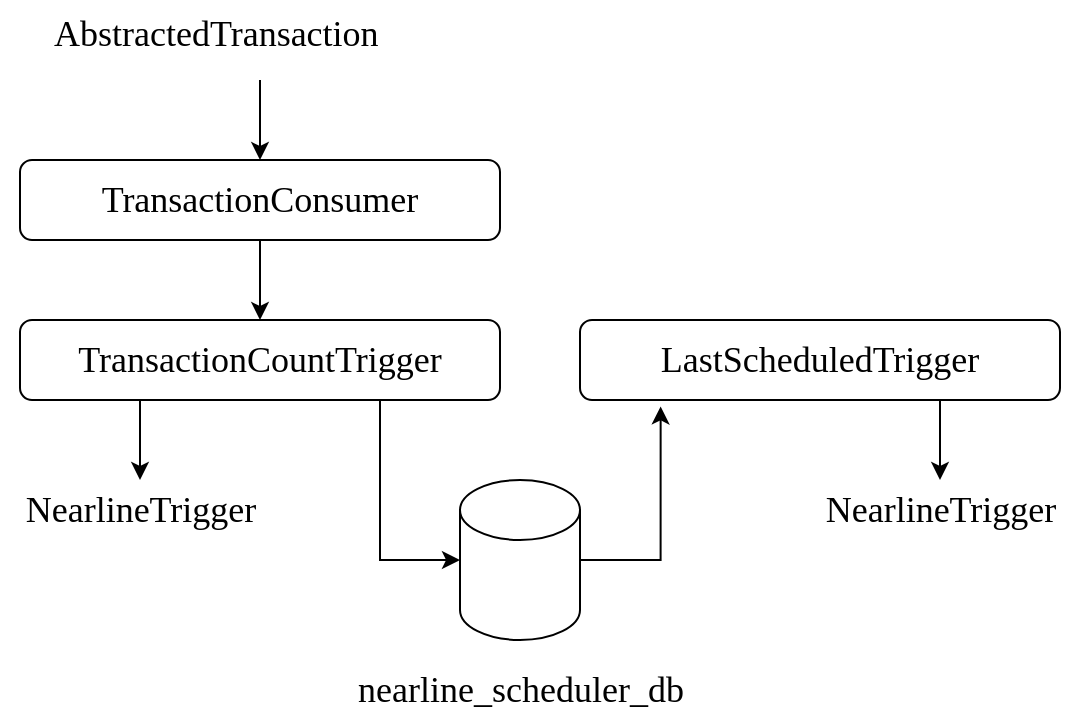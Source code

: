 <mxfile version="14.5.1" type="device"><diagram id="W308akGRwnUPzaMQkUTr" name="Page-1"><mxGraphModel dx="1038" dy="636" grid="1" gridSize="10" guides="1" tooltips="1" connect="1" arrows="1" fold="1" page="1" pageScale="1" pageWidth="827" pageHeight="1169" math="0" shadow="0"><root><mxCell id="0"/><mxCell id="1" parent="0"/><mxCell id="j69QOvj6JgdAeWmzc_0z-15" style="edgeStyle=orthogonalEdgeStyle;rounded=0;orthogonalLoop=1;jettySize=auto;html=1;exitX=0.5;exitY=1;exitDx=0;exitDy=0;fontFamily=Ubuntu;fontSource=https%3A%2F%2Ffonts.googleapis.com%2Fcss%3Ffamily%3DUbuntu;fontSize=18;" edge="1" parent="1" source="j69QOvj6JgdAeWmzc_0z-1" target="j69QOvj6JgdAeWmzc_0z-3"><mxGeometry relative="1" as="geometry"/></mxCell><mxCell id="j69QOvj6JgdAeWmzc_0z-1" value="TransactionConsumer" style="rounded=1;whiteSpace=wrap;html=1;fillColor=none;fontFamily=Ubuntu;fontSource=https%3A%2F%2Ffonts.googleapis.com%2Fcss%3Ffamily%3DUbuntu;fontSize=18;" vertex="1" parent="1"><mxGeometry x="120" y="120" width="240" height="40" as="geometry"/></mxCell><mxCell id="j69QOvj6JgdAeWmzc_0z-16" style="edgeStyle=orthogonalEdgeStyle;rounded=0;orthogonalLoop=1;jettySize=auto;html=1;exitX=0.5;exitY=1;exitDx=0;exitDy=0;entryX=0.5;entryY=0;entryDx=0;entryDy=0;fontFamily=Ubuntu;fontSource=https%3A%2F%2Ffonts.googleapis.com%2Fcss%3Ffamily%3DUbuntu;fontSize=18;" edge="1" parent="1" source="j69QOvj6JgdAeWmzc_0z-2" target="j69QOvj6JgdAeWmzc_0z-1"><mxGeometry relative="1" as="geometry"/></mxCell><mxCell id="j69QOvj6JgdAeWmzc_0z-2" value="AbstractedTransaction" style="text;whiteSpace=wrap;html=1;fontSize=18;fontFamily=Ubuntu;" vertex="1" parent="1"><mxGeometry x="135" y="40" width="210" height="40" as="geometry"/></mxCell><mxCell id="j69QOvj6JgdAeWmzc_0z-7" style="edgeStyle=orthogonalEdgeStyle;rounded=0;orthogonalLoop=1;jettySize=auto;html=1;exitX=0.75;exitY=1;exitDx=0;exitDy=0;entryX=0;entryY=0.5;entryDx=0;entryDy=0;entryPerimeter=0;fontFamily=Ubuntu;fontSource=https%3A%2F%2Ffonts.googleapis.com%2Fcss%3Ffamily%3DUbuntu;fontSize=18;" edge="1" parent="1" source="j69QOvj6JgdAeWmzc_0z-3" target="j69QOvj6JgdAeWmzc_0z-5"><mxGeometry relative="1" as="geometry"/></mxCell><mxCell id="j69QOvj6JgdAeWmzc_0z-10" style="edgeStyle=orthogonalEdgeStyle;rounded=0;orthogonalLoop=1;jettySize=auto;html=1;exitX=0.25;exitY=1;exitDx=0;exitDy=0;fontFamily=Ubuntu;fontSource=https%3A%2F%2Ffonts.googleapis.com%2Fcss%3Ffamily%3DUbuntu;fontSize=18;" edge="1" parent="1" source="j69QOvj6JgdAeWmzc_0z-3" target="j69QOvj6JgdAeWmzc_0z-9"><mxGeometry relative="1" as="geometry"><mxPoint x="180" y="280" as="targetPoint"/></mxGeometry></mxCell><mxCell id="j69QOvj6JgdAeWmzc_0z-3" value="TransactionCountTrigger" style="rounded=1;whiteSpace=wrap;html=1;fillColor=none;fontFamily=Ubuntu;fontSource=https://fonts.googleapis.com/css?family=Ubuntu;fontSize=18;" vertex="1" parent="1"><mxGeometry x="120" y="200" width="240" height="40" as="geometry"/></mxCell><mxCell id="j69QOvj6JgdAeWmzc_0z-13" style="edgeStyle=orthogonalEdgeStyle;rounded=0;orthogonalLoop=1;jettySize=auto;html=1;exitX=0.75;exitY=1;exitDx=0;exitDy=0;fontFamily=Ubuntu;fontSource=https%3A%2F%2Ffonts.googleapis.com%2Fcss%3Ffamily%3DUbuntu;fontSize=18;" edge="1" parent="1" source="j69QOvj6JgdAeWmzc_0z-4" target="j69QOvj6JgdAeWmzc_0z-11"><mxGeometry relative="1" as="geometry"/></mxCell><mxCell id="j69QOvj6JgdAeWmzc_0z-4" value="LastScheduledTrigger" style="rounded=1;whiteSpace=wrap;html=1;fillColor=none;fontFamily=Ubuntu;fontSource=https://fonts.googleapis.com/css?family=Ubuntu;fontSize=18;" vertex="1" parent="1"><mxGeometry x="400" y="200" width="240" height="40" as="geometry"/></mxCell><mxCell id="j69QOvj6JgdAeWmzc_0z-8" style="edgeStyle=orthogonalEdgeStyle;rounded=0;orthogonalLoop=1;jettySize=auto;html=1;exitX=1;exitY=0.5;exitDx=0;exitDy=0;exitPerimeter=0;fontFamily=Ubuntu;fontSource=https%3A%2F%2Ffonts.googleapis.com%2Fcss%3Ffamily%3DUbuntu;fontSize=18;entryX=0.168;entryY=1.08;entryDx=0;entryDy=0;entryPerimeter=0;" edge="1" parent="1" source="j69QOvj6JgdAeWmzc_0z-5" target="j69QOvj6JgdAeWmzc_0z-4"><mxGeometry relative="1" as="geometry"/></mxCell><mxCell id="j69QOvj6JgdAeWmzc_0z-5" value="" style="shape=cylinder3;whiteSpace=wrap;html=1;boundedLbl=1;backgroundOutline=1;size=15;fillColor=none;fontFamily=Ubuntu;fontSource=https%3A%2F%2Ffonts.googleapis.com%2Fcss%3Ffamily%3DUbuntu;fontSize=18;" vertex="1" parent="1"><mxGeometry x="340" y="280" width="60" height="80" as="geometry"/></mxCell><mxCell id="j69QOvj6JgdAeWmzc_0z-6" value="nearline_scheduler_db" style="text;html=1;align=center;verticalAlign=middle;resizable=0;points=[];autosize=1;fontSize=18;fontFamily=Ubuntu;" vertex="1" parent="1"><mxGeometry x="270" y="370" width="200" height="30" as="geometry"/></mxCell><mxCell id="j69QOvj6JgdAeWmzc_0z-9" value="NearlineTrigger" style="text;html=1;align=center;verticalAlign=middle;resizable=0;points=[];autosize=1;fontSize=18;fontFamily=Ubuntu;" vertex="1" parent="1"><mxGeometry x="110" y="280" width="140" height="30" as="geometry"/></mxCell><mxCell id="j69QOvj6JgdAeWmzc_0z-11" value="NearlineTrigger" style="text;html=1;align=center;verticalAlign=middle;resizable=0;points=[];autosize=1;fontSize=18;fontFamily=Ubuntu;" vertex="1" parent="1"><mxGeometry x="510" y="280" width="140" height="30" as="geometry"/></mxCell></root></mxGraphModel></diagram></mxfile>